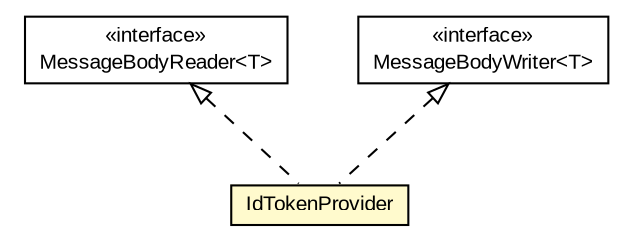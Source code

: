 #!/usr/local/bin/dot
#
# Class diagram 
# Generated by UMLGraph version R5_6-24-gf6e263 (http://www.umlgraph.org/)
#

digraph G {
	edge [fontname="arial",fontsize=10,labelfontname="arial",labelfontsize=10];
	node [fontname="arial",fontsize=10,shape=plaintext];
	nodesep=0.25;
	ranksep=0.5;
	// net.trajano.openidconnect.rs.IdTokenProvider
	c4865 [label=<<table title="net.trajano.openidconnect.rs.IdTokenProvider" border="0" cellborder="1" cellspacing="0" cellpadding="2" port="p" bgcolor="lemonChiffon" href="./IdTokenProvider.html">
		<tr><td><table border="0" cellspacing="0" cellpadding="1">
<tr><td align="center" balign="center"> IdTokenProvider </td></tr>
		</table></td></tr>
		</table>>, URL="./IdTokenProvider.html", fontname="arial", fontcolor="black", fontsize=10.0];
	//net.trajano.openidconnect.rs.IdTokenProvider implements javax.ws.rs.ext.MessageBodyReader<T>
	c4925:p -> c4865:p [dir=back,arrowtail=empty,style=dashed];
	//net.trajano.openidconnect.rs.IdTokenProvider implements javax.ws.rs.ext.MessageBodyWriter<T>
	c4926:p -> c4865:p [dir=back,arrowtail=empty,style=dashed];
	// javax.ws.rs.ext.MessageBodyReader<T>
	c4925 [label=<<table title="javax.ws.rs.ext.MessageBodyReader" border="0" cellborder="1" cellspacing="0" cellpadding="2" port="p" href="http://java.sun.com/j2se/1.4.2/docs/api/javax/ws/rs/ext/MessageBodyReader.html">
		<tr><td><table border="0" cellspacing="0" cellpadding="1">
<tr><td align="center" balign="center"> &#171;interface&#187; </td></tr>
<tr><td align="center" balign="center"> MessageBodyReader&lt;T&gt; </td></tr>
		</table></td></tr>
		</table>>, URL="http://java.sun.com/j2se/1.4.2/docs/api/javax/ws/rs/ext/MessageBodyReader.html", fontname="arial", fontcolor="black", fontsize=10.0];
	// javax.ws.rs.ext.MessageBodyWriter<T>
	c4926 [label=<<table title="javax.ws.rs.ext.MessageBodyWriter" border="0" cellborder="1" cellspacing="0" cellpadding="2" port="p" href="http://java.sun.com/j2se/1.4.2/docs/api/javax/ws/rs/ext/MessageBodyWriter.html">
		<tr><td><table border="0" cellspacing="0" cellpadding="1">
<tr><td align="center" balign="center"> &#171;interface&#187; </td></tr>
<tr><td align="center" balign="center"> MessageBodyWriter&lt;T&gt; </td></tr>
		</table></td></tr>
		</table>>, URL="http://java.sun.com/j2se/1.4.2/docs/api/javax/ws/rs/ext/MessageBodyWriter.html", fontname="arial", fontcolor="black", fontsize=10.0];
}

